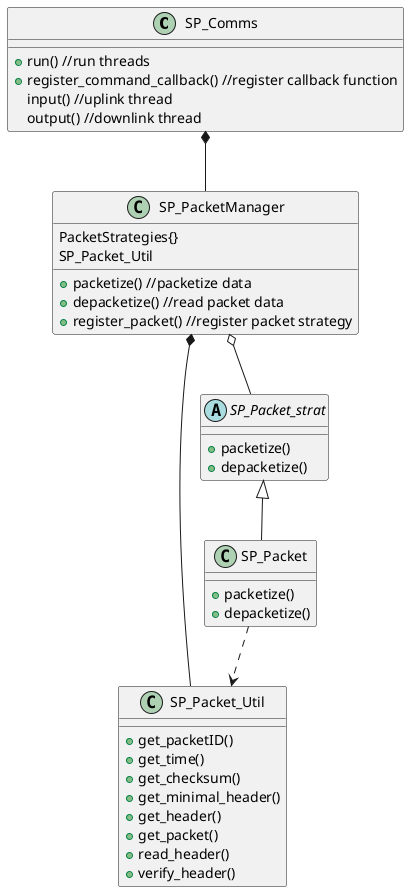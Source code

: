 @startuml CommunicationsModule

class SP_Comms
SP_Comms : +run() //run threads
SP_Comms : +register_command_callback() //register callback function
SP_Comms : input() //uplink thread
SP_Comms : output() //downlink thread


class SP_PacketManager
SP_PacketManager : PacketStrategies{}
SP_PacketManager : SP_Packet_Util
SP_PacketManager : +packetize() //packetize data
SP_PacketManager : +depacketize() //read packet data
SP_PacketManager : +register_packet() //register packet strategy

class SP_Packet_Util
SP_Packet_Util : +get_packetID()
SP_Packet_Util : +get_time()
SP_Packet_Util : +get_checksum()
SP_Packet_Util : +get_minimal_header()
SP_Packet_Util : +get_header()
SP_Packet_Util : +get_packet()
SP_Packet_Util : +read_header()
SP_Packet_Util : +verify_header()

abstract class SP_Packet_strat
SP_Packet_strat : +packetize()
SP_Packet_strat : +depacketize()

class SP_Packet
SP_Packet : +packetize()
SP_Packet : +depacketize()


SP_Comms *-- SP_PacketManager

SP_PacketManager *-- SP_Packet_Util
SP_PacketManager o-- SP_Packet_strat

SP_Packet_strat <|-- SP_Packet

SP_Packet ..> SP_Packet_Util
@enduml